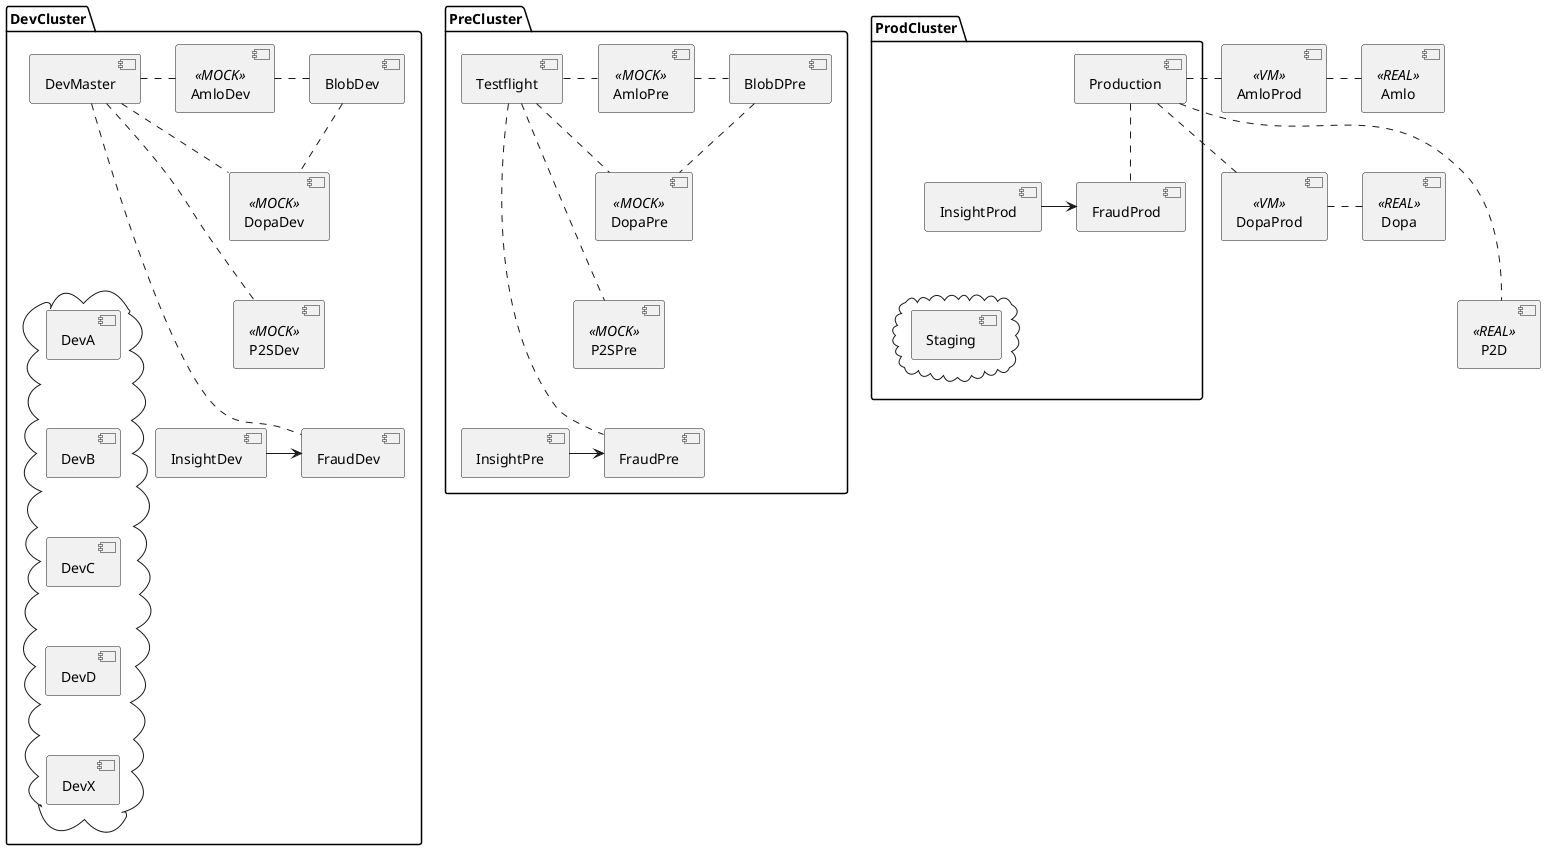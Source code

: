 @startuml dev-and-prod

package DevCluster {
    cloud {
        [DevA]
        [DevB]
        [DevC]
        [DevD]
        [DevX]
    }
    [DevMaster]

    [AmloDev] <<MOCK>>
    [DopaDev] <<MOCK>>
    [P2SDev] <<MOCK>>
    [BlobDev]
    [FraudDev]
    [InsightDev]

    [DevMaster] .r. [AmloDev]
    [AmloDev] .r. [BlobDev]
    [DevMaster] .r. [DopaDev]
    [DopaDev] .u. [BlobDev]
    [DevMaster] .r. [P2SDev]
    [DevMaster] .r. [FraudDev]
    [FraudDev] <-l- [InsightDev]

    [AmloDev] .[hidden]. [DopaDev]
    [DopaDev] .[hidden]. [P2SDev]
    [P2SDev] .[hidden]. [FraudDev]

    [DevMaster] .[hidden].. [DevA]
    [DevA] .[hidden]. [DevB]
    [DevB] .[hidden]. [DevC]
    [DevC] .[hidden]. [DevD]
    [DevD] .[hidden]. [DevX]
    [DevD] .[hidden]. [DevX]
}

package PreCluster {
    [Testflight]

    [AmloPre] <<MOCK>>
    [DopaPre] <<MOCK>>
    [P2SPre] <<MOCK>>
    [BlobDPre]
    [FraudPre]
    [InsightPre]

    [Testflight] .r. [AmloPre]
    [AmloPre] .r. [BlobDPre]
    [Testflight] .r. [DopaPre]
    [DopaPre] .u. [BlobDPre]
    [Testflight] .r. [P2SPre]
    [Testflight] .... [FraudPre]
    [FraudPre] <-l- [InsightPre]

    [AmloPre] .[hidden]. [DopaPre]
    [DopaPre] .[hidden]. [P2SPre]
}

[AmloProd] <<VM>>
[Amlo] <<REAL>>
[DopaProd] <<VM>>
[Dopa] <<REAL>>
[P2D] <<REAL>>

package ProdCluster {
    cloud {
        [Staging]
    }
    [Production]
    [FraudProd]
    [InsightProd]

    [Production] .[hidden].. [Staging]
    [Production] .. [FraudProd]
    [FraudProd] <-l- [InsightProd]
}

[Production] . [AmloProd]
[AmloProd] . [Amlo]
[Production] .. [DopaProd]
[DopaProd] . [Dopa]
[Production] ... [P2D]

@enduml